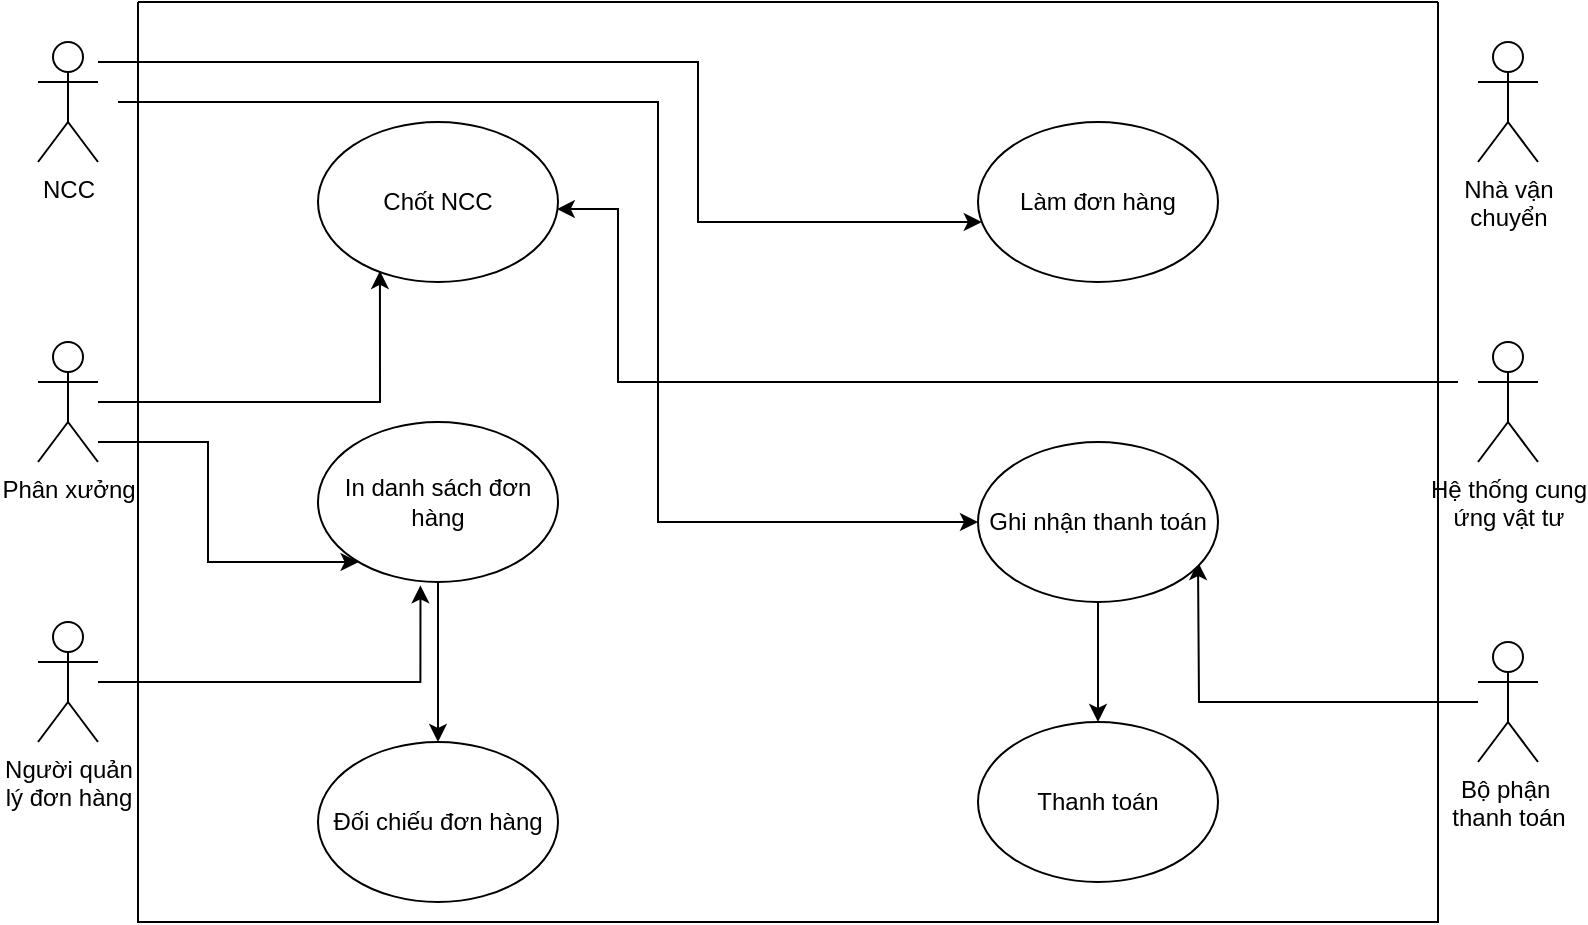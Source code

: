 <mxfile version="22.1.2" type="device">
  <diagram name="Page-1" id="mnQ9rOOAReL-SnypJItc">
    <mxGraphModel dx="1200" dy="584" grid="1" gridSize="10" guides="1" tooltips="1" connect="1" arrows="1" fold="1" page="1" pageScale="1" pageWidth="1169" pageHeight="827" math="0" shadow="0">
      <root>
        <mxCell id="0" />
        <mxCell id="1" parent="0" />
        <mxCell id="Lg171_uvQ0Ld3AbAMN-b-22" value="" style="edgeStyle=orthogonalEdgeStyle;rounded=0;orthogonalLoop=1;jettySize=auto;html=1;" edge="1" parent="1" source="Lg171_uvQ0Ld3AbAMN-b-1" target="Lg171_uvQ0Ld3AbAMN-b-15">
          <mxGeometry relative="1" as="geometry">
            <Array as="points">
              <mxPoint x="205" y="220" />
              <mxPoint x="205" y="280" />
            </Array>
          </mxGeometry>
        </mxCell>
        <mxCell id="Lg171_uvQ0Ld3AbAMN-b-23" value="" style="edgeStyle=orthogonalEdgeStyle;rounded=0;orthogonalLoop=1;jettySize=auto;html=1;entryX=0.258;entryY=0.931;entryDx=0;entryDy=0;entryPerimeter=0;" edge="1" parent="1" source="Lg171_uvQ0Ld3AbAMN-b-1" target="Lg171_uvQ0Ld3AbAMN-b-12">
          <mxGeometry relative="1" as="geometry" />
        </mxCell>
        <mxCell id="Lg171_uvQ0Ld3AbAMN-b-1" value="Phân xưởng" style="shape=umlActor;verticalLabelPosition=bottom;verticalAlign=top;html=1;outlineConnect=0;" vertex="1" parent="1">
          <mxGeometry x="120" y="170" width="30" height="60" as="geometry" />
        </mxCell>
        <mxCell id="Lg171_uvQ0Ld3AbAMN-b-27" value="" style="edgeStyle=orthogonalEdgeStyle;rounded=0;orthogonalLoop=1;jettySize=auto;html=1;entryX=0.427;entryY=1.021;entryDx=0;entryDy=0;entryPerimeter=0;" edge="1" parent="1" source="Lg171_uvQ0Ld3AbAMN-b-2" target="Lg171_uvQ0Ld3AbAMN-b-15">
          <mxGeometry relative="1" as="geometry">
            <mxPoint x="205" y="340" as="targetPoint" />
          </mxGeometry>
        </mxCell>
        <mxCell id="Lg171_uvQ0Ld3AbAMN-b-2" value="Người quản &lt;br&gt;lý đơn hàng" style="shape=umlActor;verticalLabelPosition=bottom;verticalAlign=top;html=1;outlineConnect=0;" vertex="1" parent="1">
          <mxGeometry x="120" y="310" width="30" height="60" as="geometry" />
        </mxCell>
        <mxCell id="Lg171_uvQ0Ld3AbAMN-b-20" value="" style="edgeStyle=orthogonalEdgeStyle;rounded=0;orthogonalLoop=1;jettySize=auto;html=1;" edge="1" parent="1" source="Lg171_uvQ0Ld3AbAMN-b-3" target="Lg171_uvQ0Ld3AbAMN-b-13">
          <mxGeometry relative="1" as="geometry">
            <Array as="points">
              <mxPoint x="450" y="30" />
              <mxPoint x="450" y="110" />
            </Array>
          </mxGeometry>
        </mxCell>
        <mxCell id="Lg171_uvQ0Ld3AbAMN-b-3" value="NCC" style="shape=umlActor;verticalLabelPosition=bottom;verticalAlign=top;html=1;outlineConnect=0;" vertex="1" parent="1">
          <mxGeometry x="120" y="20" width="30" height="60" as="geometry" />
        </mxCell>
        <mxCell id="Lg171_uvQ0Ld3AbAMN-b-4" value="Nhà vận &lt;br&gt;chuyển" style="shape=umlActor;verticalLabelPosition=bottom;verticalAlign=top;html=1;outlineConnect=0;" vertex="1" parent="1">
          <mxGeometry x="840" y="20" width="30" height="60" as="geometry" />
        </mxCell>
        <mxCell id="Lg171_uvQ0Ld3AbAMN-b-5" value="Hệ thống cung&lt;br&gt;ứng vật tư" style="shape=umlActor;verticalLabelPosition=bottom;verticalAlign=top;html=1;outlineConnect=0;" vertex="1" parent="1">
          <mxGeometry x="840" y="170" width="30" height="60" as="geometry" />
        </mxCell>
        <mxCell id="Lg171_uvQ0Ld3AbAMN-b-29" value="" style="edgeStyle=orthogonalEdgeStyle;rounded=0;orthogonalLoop=1;jettySize=auto;html=1;" edge="1" parent="1" source="Lg171_uvQ0Ld3AbAMN-b-6">
          <mxGeometry relative="1" as="geometry">
            <mxPoint x="700" y="280" as="targetPoint" />
          </mxGeometry>
        </mxCell>
        <mxCell id="Lg171_uvQ0Ld3AbAMN-b-6" value="Bộ phận&amp;nbsp;&lt;br&gt;thanh toán" style="shape=umlActor;verticalLabelPosition=bottom;verticalAlign=top;html=1;outlineConnect=0;" vertex="1" parent="1">
          <mxGeometry x="840" y="320" width="30" height="60" as="geometry" />
        </mxCell>
        <mxCell id="Lg171_uvQ0Ld3AbAMN-b-8" value="" style="swimlane;startSize=0;" vertex="1" parent="1">
          <mxGeometry x="170" width="650" height="460" as="geometry">
            <mxRectangle x="170" y="10" width="50" height="40" as="alternateBounds" />
          </mxGeometry>
        </mxCell>
        <mxCell id="Lg171_uvQ0Ld3AbAMN-b-12" value="Chốt NCC" style="ellipse;whiteSpace=wrap;html=1;" vertex="1" parent="Lg171_uvQ0Ld3AbAMN-b-8">
          <mxGeometry x="90" y="60" width="120" height="80" as="geometry" />
        </mxCell>
        <mxCell id="Lg171_uvQ0Ld3AbAMN-b-13" value="Làm đơn hàng" style="ellipse;whiteSpace=wrap;html=1;" vertex="1" parent="Lg171_uvQ0Ld3AbAMN-b-8">
          <mxGeometry x="420" y="60" width="120" height="80" as="geometry" />
        </mxCell>
        <mxCell id="Lg171_uvQ0Ld3AbAMN-b-32" value="" style="edgeStyle=orthogonalEdgeStyle;rounded=0;orthogonalLoop=1;jettySize=auto;html=1;" edge="1" parent="Lg171_uvQ0Ld3AbAMN-b-8" source="Lg171_uvQ0Ld3AbAMN-b-14" target="Lg171_uvQ0Ld3AbAMN-b-31">
          <mxGeometry relative="1" as="geometry" />
        </mxCell>
        <mxCell id="Lg171_uvQ0Ld3AbAMN-b-14" value="Ghi nhận thanh toán" style="ellipse;whiteSpace=wrap;html=1;" vertex="1" parent="Lg171_uvQ0Ld3AbAMN-b-8">
          <mxGeometry x="420" y="220" width="120" height="80" as="geometry" />
        </mxCell>
        <mxCell id="Lg171_uvQ0Ld3AbAMN-b-34" value="" style="rounded=0;orthogonalLoop=1;jettySize=auto;html=1;" edge="1" parent="Lg171_uvQ0Ld3AbAMN-b-8" source="Lg171_uvQ0Ld3AbAMN-b-15" target="Lg171_uvQ0Ld3AbAMN-b-33">
          <mxGeometry relative="1" as="geometry" />
        </mxCell>
        <mxCell id="Lg171_uvQ0Ld3AbAMN-b-15" value="In danh sách đơn hàng" style="ellipse;whiteSpace=wrap;html=1;" vertex="1" parent="Lg171_uvQ0Ld3AbAMN-b-8">
          <mxGeometry x="90" y="210" width="120" height="80" as="geometry" />
        </mxCell>
        <mxCell id="Lg171_uvQ0Ld3AbAMN-b-30" style="edgeStyle=orthogonalEdgeStyle;rounded=0;orthogonalLoop=1;jettySize=auto;html=1;entryX=0.995;entryY=0.544;entryDx=0;entryDy=0;entryPerimeter=0;" edge="1" parent="Lg171_uvQ0Ld3AbAMN-b-8" target="Lg171_uvQ0Ld3AbAMN-b-12">
          <mxGeometry relative="1" as="geometry">
            <mxPoint x="660" y="190" as="sourcePoint" />
            <mxPoint x="220" y="90" as="targetPoint" />
            <Array as="points">
              <mxPoint x="240" y="190" />
              <mxPoint x="240" y="103" />
            </Array>
          </mxGeometry>
        </mxCell>
        <mxCell id="Lg171_uvQ0Ld3AbAMN-b-21" value="" style="edgeStyle=orthogonalEdgeStyle;rounded=0;orthogonalLoop=1;jettySize=auto;html=1;entryX=0;entryY=0.5;entryDx=0;entryDy=0;" edge="1" parent="Lg171_uvQ0Ld3AbAMN-b-8" target="Lg171_uvQ0Ld3AbAMN-b-14">
          <mxGeometry relative="1" as="geometry">
            <mxPoint x="-10" y="50.04" as="sourcePoint" />
            <mxPoint x="430" y="260" as="targetPoint" />
            <Array as="points">
              <mxPoint x="260" y="50" />
              <mxPoint x="260" y="260" />
            </Array>
          </mxGeometry>
        </mxCell>
        <mxCell id="Lg171_uvQ0Ld3AbAMN-b-31" value="Thanh toán" style="ellipse;whiteSpace=wrap;html=1;" vertex="1" parent="Lg171_uvQ0Ld3AbAMN-b-8">
          <mxGeometry x="420" y="360" width="120" height="80" as="geometry" />
        </mxCell>
        <mxCell id="Lg171_uvQ0Ld3AbAMN-b-33" value="Đối chiếu đơn hàng" style="ellipse;whiteSpace=wrap;html=1;" vertex="1" parent="Lg171_uvQ0Ld3AbAMN-b-8">
          <mxGeometry x="90" y="370" width="120" height="80" as="geometry" />
        </mxCell>
      </root>
    </mxGraphModel>
  </diagram>
</mxfile>
